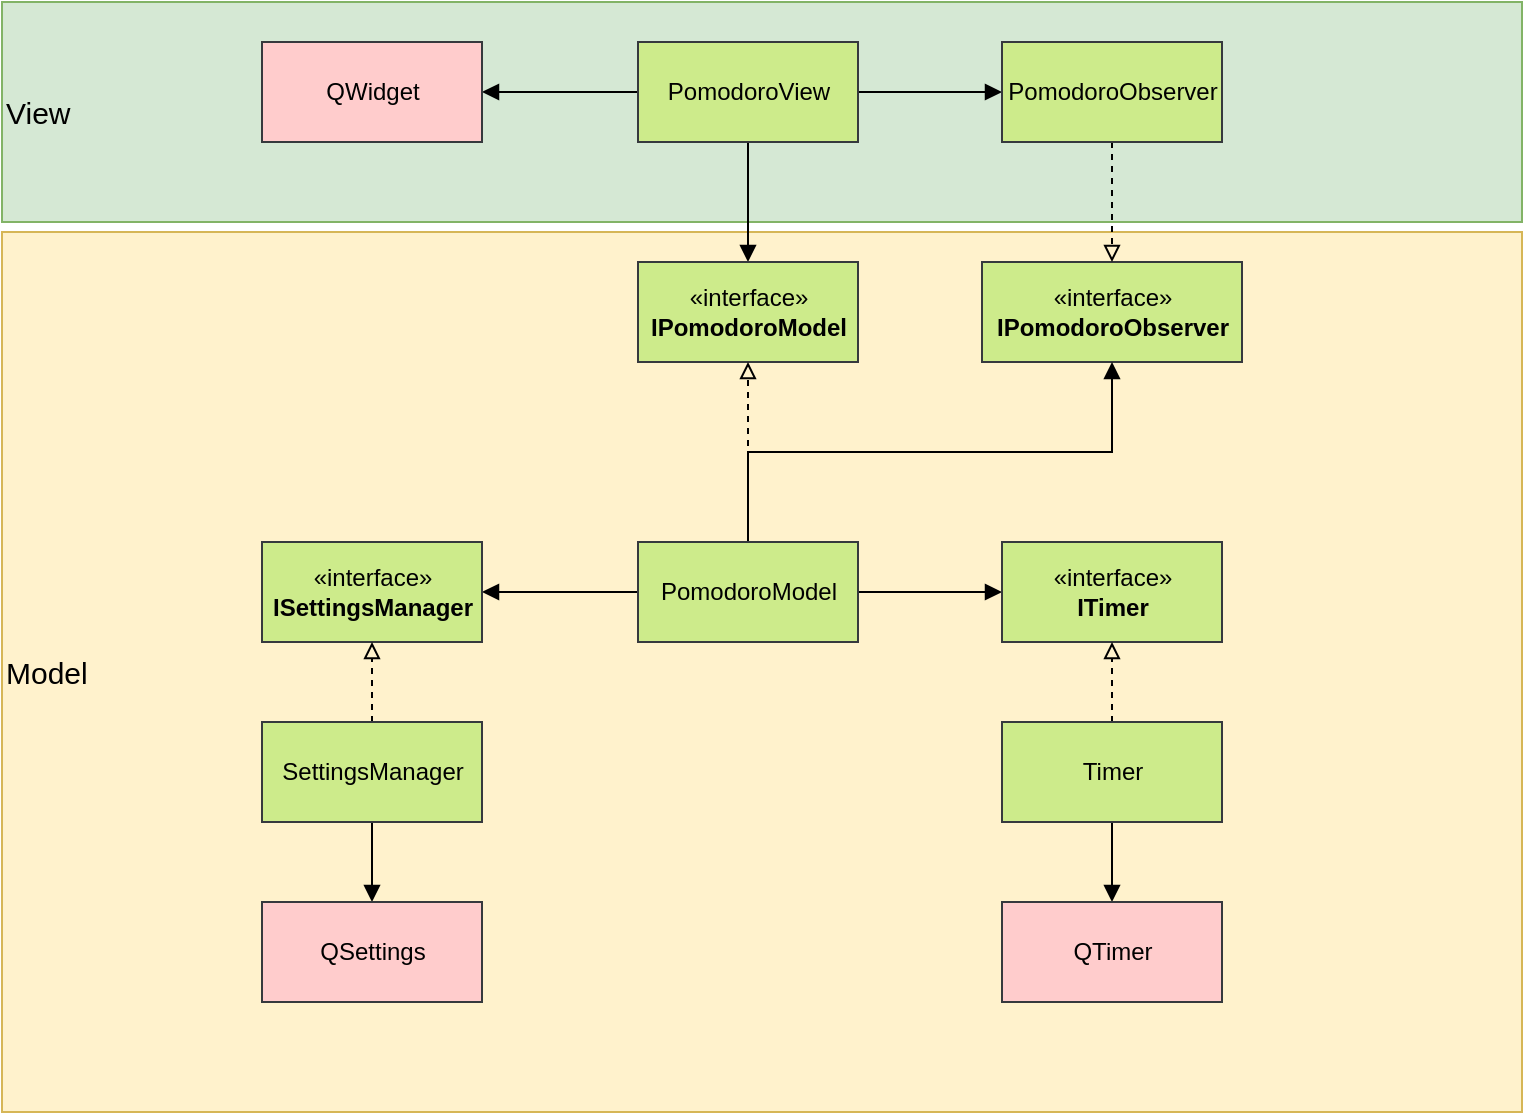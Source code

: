 <mxfile version="12.5.1" type="github"><diagram id="-svzDZQM3TN2136mUJx8" name="Page-1"><mxGraphModel dx="1422" dy="726" grid="1" gridSize="10" guides="1" tooltips="1" connect="1" arrows="1" fold="1" page="1" pageScale="1" pageWidth="827" pageHeight="1169" math="0" shadow="0"><root><mxCell id="0"/><mxCell id="1" parent="0"/><mxCell id="TVWU0uJH-FSdapKH73kO-23" value="&lt;font style=&quot;font-size: 15px&quot;&gt;Model&lt;/font&gt;" style="rounded=0;whiteSpace=wrap;html=1;align=left;fillColor=#fff2cc;strokeColor=#d6b656;" vertex="1" parent="1"><mxGeometry x="40" y="155" width="760" height="440" as="geometry"/></mxCell><mxCell id="TVWU0uJH-FSdapKH73kO-22" value="&lt;font style=&quot;font-size: 15px&quot;&gt;View&lt;br&gt;&lt;/font&gt;" style="rounded=0;whiteSpace=wrap;html=1;align=left;fillColor=#d5e8d4;strokeColor=#82b366;" vertex="1" parent="1"><mxGeometry x="40" y="40" width="760" height="110" as="geometry"/></mxCell><mxCell id="TVWU0uJH-FSdapKH73kO-11" style="edgeStyle=orthogonalEdgeStyle;rounded=0;orthogonalLoop=1;jettySize=auto;html=1;exitX=0.5;exitY=1;exitDx=0;exitDy=0;entryX=0.5;entryY=0;entryDx=0;entryDy=0;endArrow=block;endFill=1;" edge="1" parent="1" source="TVWU0uJH-FSdapKH73kO-5" target="TVWU0uJH-FSdapKH73kO-6"><mxGeometry relative="1" as="geometry"/></mxCell><mxCell id="TVWU0uJH-FSdapKH73kO-28" style="edgeStyle=orthogonalEdgeStyle;rounded=0;orthogonalLoop=1;jettySize=auto;html=1;exitX=1;exitY=0.5;exitDx=0;exitDy=0;entryX=0;entryY=0.5;entryDx=0;entryDy=0;endArrow=block;endFill=1;" edge="1" parent="1" source="TVWU0uJH-FSdapKH73kO-5" target="TVWU0uJH-FSdapKH73kO-25"><mxGeometry relative="1" as="geometry"/></mxCell><mxCell id="TVWU0uJH-FSdapKH73kO-39" style="edgeStyle=orthogonalEdgeStyle;rounded=0;orthogonalLoop=1;jettySize=auto;html=1;exitX=0;exitY=0.5;exitDx=0;exitDy=0;endArrow=block;endFill=1;" edge="1" parent="1" source="TVWU0uJH-FSdapKH73kO-5" target="TVWU0uJH-FSdapKH73kO-38"><mxGeometry relative="1" as="geometry"/></mxCell><mxCell id="TVWU0uJH-FSdapKH73kO-5" value="PomodoroView&lt;br&gt;" style="html=1;fillColor=#cdeb8b;strokeColor=#36393d;" vertex="1" parent="1"><mxGeometry x="358" y="60" width="110" height="50" as="geometry"/></mxCell><mxCell id="TVWU0uJH-FSdapKH73kO-6" value="«interface»&lt;br&gt;&lt;b&gt;IPomodoroModel&lt;br&gt;&lt;/b&gt;" style="html=1;fillColor=#cdeb8b;strokeColor=#36393d;" vertex="1" parent="1"><mxGeometry x="358" y="170" width="110" height="50" as="geometry"/></mxCell><mxCell id="TVWU0uJH-FSdapKH73kO-12" value="«interface»&lt;br&gt;&lt;b&gt;IPomodoroObserver&lt;/b&gt;" style="html=1;fillColor=#cdeb8b;strokeColor=#36393d;" vertex="1" parent="1"><mxGeometry x="530" y="170" width="130" height="50" as="geometry"/></mxCell><mxCell id="TVWU0uJH-FSdapKH73kO-17" style="edgeStyle=orthogonalEdgeStyle;rounded=0;orthogonalLoop=1;jettySize=auto;html=1;exitX=0.5;exitY=0;exitDx=0;exitDy=0;entryX=0.5;entryY=1;entryDx=0;entryDy=0;dashed=1;endArrow=block;endFill=0;" edge="1" parent="1" source="TVWU0uJH-FSdapKH73kO-14" target="TVWU0uJH-FSdapKH73kO-6"><mxGeometry relative="1" as="geometry"/></mxCell><mxCell id="TVWU0uJH-FSdapKH73kO-19" style="edgeStyle=orthogonalEdgeStyle;rounded=0;orthogonalLoop=1;jettySize=auto;html=1;exitX=1;exitY=0.5;exitDx=0;exitDy=0;entryX=0;entryY=0.5;entryDx=0;entryDy=0;endArrow=block;endFill=1;" edge="1" parent="1" source="TVWU0uJH-FSdapKH73kO-14" target="TVWU0uJH-FSdapKH73kO-18"><mxGeometry relative="1" as="geometry"/></mxCell><mxCell id="TVWU0uJH-FSdapKH73kO-27" style="edgeStyle=orthogonalEdgeStyle;rounded=0;orthogonalLoop=1;jettySize=auto;html=1;exitX=0.5;exitY=0;exitDx=0;exitDy=0;endArrow=block;endFill=1;" edge="1" parent="1" source="TVWU0uJH-FSdapKH73kO-14" target="TVWU0uJH-FSdapKH73kO-12"><mxGeometry relative="1" as="geometry"/></mxCell><mxCell id="TVWU0uJH-FSdapKH73kO-31" style="edgeStyle=orthogonalEdgeStyle;rounded=0;orthogonalLoop=1;jettySize=auto;html=1;exitX=0;exitY=0.5;exitDx=0;exitDy=0;endArrow=block;endFill=1;" edge="1" parent="1" source="TVWU0uJH-FSdapKH73kO-14" target="TVWU0uJH-FSdapKH73kO-24"><mxGeometry relative="1" as="geometry"/></mxCell><mxCell id="TVWU0uJH-FSdapKH73kO-14" value="PomodoroModel" style="html=1;fillColor=#cdeb8b;strokeColor=#36393d;" vertex="1" parent="1"><mxGeometry x="358" y="310" width="110" height="50" as="geometry"/></mxCell><mxCell id="TVWU0uJH-FSdapKH73kO-18" value="«interface»&lt;br&gt;&lt;b&gt;ITimer&lt;/b&gt;" style="html=1;fillColor=#cdeb8b;strokeColor=#36393d;" vertex="1" parent="1"><mxGeometry x="540" y="310" width="110" height="50" as="geometry"/></mxCell><mxCell id="TVWU0uJH-FSdapKH73kO-21" style="edgeStyle=orthogonalEdgeStyle;rounded=0;orthogonalLoop=1;jettySize=auto;html=1;exitX=0.5;exitY=0;exitDx=0;exitDy=0;entryX=0.5;entryY=1;entryDx=0;entryDy=0;endArrow=block;endFill=0;dashed=1;" edge="1" parent="1" source="TVWU0uJH-FSdapKH73kO-20" target="TVWU0uJH-FSdapKH73kO-18"><mxGeometry relative="1" as="geometry"/></mxCell><mxCell id="TVWU0uJH-FSdapKH73kO-37" style="edgeStyle=orthogonalEdgeStyle;rounded=0;orthogonalLoop=1;jettySize=auto;html=1;exitX=0.5;exitY=1;exitDx=0;exitDy=0;entryX=0.5;entryY=0;entryDx=0;entryDy=0;endArrow=block;endFill=1;" edge="1" parent="1" source="TVWU0uJH-FSdapKH73kO-20" target="TVWU0uJH-FSdapKH73kO-35"><mxGeometry relative="1" as="geometry"/></mxCell><mxCell id="TVWU0uJH-FSdapKH73kO-20" value="Timer" style="html=1;fillColor=#cdeb8b;strokeColor=#36393d;" vertex="1" parent="1"><mxGeometry x="540" y="400" width="110" height="50" as="geometry"/></mxCell><mxCell id="TVWU0uJH-FSdapKH73kO-24" value="«interface»&lt;br&gt;&lt;div&gt;&lt;b&gt;ISettingsManager&lt;/b&gt;&lt;/div&gt;" style="html=1;align=center;fillColor=#cdeb8b;strokeColor=#36393d;" vertex="1" parent="1"><mxGeometry x="170" y="310" width="110" height="50" as="geometry"/></mxCell><mxCell id="TVWU0uJH-FSdapKH73kO-26" style="edgeStyle=orthogonalEdgeStyle;rounded=0;orthogonalLoop=1;jettySize=auto;html=1;exitX=0.5;exitY=1;exitDx=0;exitDy=0;dashed=1;endArrow=block;endFill=0;" edge="1" parent="1" source="TVWU0uJH-FSdapKH73kO-25" target="TVWU0uJH-FSdapKH73kO-12"><mxGeometry relative="1" as="geometry"/></mxCell><mxCell id="TVWU0uJH-FSdapKH73kO-25" value="PomodoroObserver" style="html=1;align=center;fillColor=#cdeb8b;strokeColor=#36393d;" vertex="1" parent="1"><mxGeometry x="540" y="60" width="110" height="50" as="geometry"/></mxCell><mxCell id="TVWU0uJH-FSdapKH73kO-30" style="edgeStyle=orthogonalEdgeStyle;rounded=0;orthogonalLoop=1;jettySize=auto;html=1;exitX=0.5;exitY=0;exitDx=0;exitDy=0;endArrow=block;endFill=0;dashed=1;" edge="1" parent="1" source="TVWU0uJH-FSdapKH73kO-29" target="TVWU0uJH-FSdapKH73kO-24"><mxGeometry relative="1" as="geometry"/></mxCell><mxCell id="TVWU0uJH-FSdapKH73kO-36" style="edgeStyle=orthogonalEdgeStyle;rounded=0;orthogonalLoop=1;jettySize=auto;html=1;exitX=0.5;exitY=1;exitDx=0;exitDy=0;endArrow=block;endFill=1;" edge="1" parent="1" source="TVWU0uJH-FSdapKH73kO-29" target="TVWU0uJH-FSdapKH73kO-34"><mxGeometry relative="1" as="geometry"/></mxCell><mxCell id="TVWU0uJH-FSdapKH73kO-29" value="SettingsManager" style="html=1;align=center;fillColor=#cdeb8b;strokeColor=#36393d;" vertex="1" parent="1"><mxGeometry x="170" y="400" width="110" height="50" as="geometry"/></mxCell><mxCell id="TVWU0uJH-FSdapKH73kO-34" value="QSettings" style="html=1;align=center;fillColor=#ffcccc;strokeColor=#36393d;" vertex="1" parent="1"><mxGeometry x="170" y="490" width="110" height="50" as="geometry"/></mxCell><mxCell id="TVWU0uJH-FSdapKH73kO-35" value="QTimer" style="html=1;align=center;fillColor=#ffcccc;strokeColor=#36393d;" vertex="1" parent="1"><mxGeometry x="540" y="490" width="110" height="50" as="geometry"/></mxCell><mxCell id="TVWU0uJH-FSdapKH73kO-38" value="QWidget" style="html=1;align=center;fillColor=#ffcccc;strokeColor=#36393d;" vertex="1" parent="1"><mxGeometry x="170" y="60" width="110" height="50" as="geometry"/></mxCell></root></mxGraphModel></diagram></mxfile>